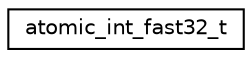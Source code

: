 digraph "Graphical Class Hierarchy"
{
 // LATEX_PDF_SIZE
  edge [fontname="Helvetica",fontsize="10",labelfontname="Helvetica",labelfontsize="10"];
  node [fontname="Helvetica",fontsize="10",shape=record];
  rankdir="LR";
  Node0 [label="atomic_int_fast32_t",height=0.2,width=0.4,color="black", fillcolor="white", style="filled",URL="$structatomic__int__fast32__t.html",tooltip="Type with the same alignment and size as atomic_int_fast32_t"];
}

